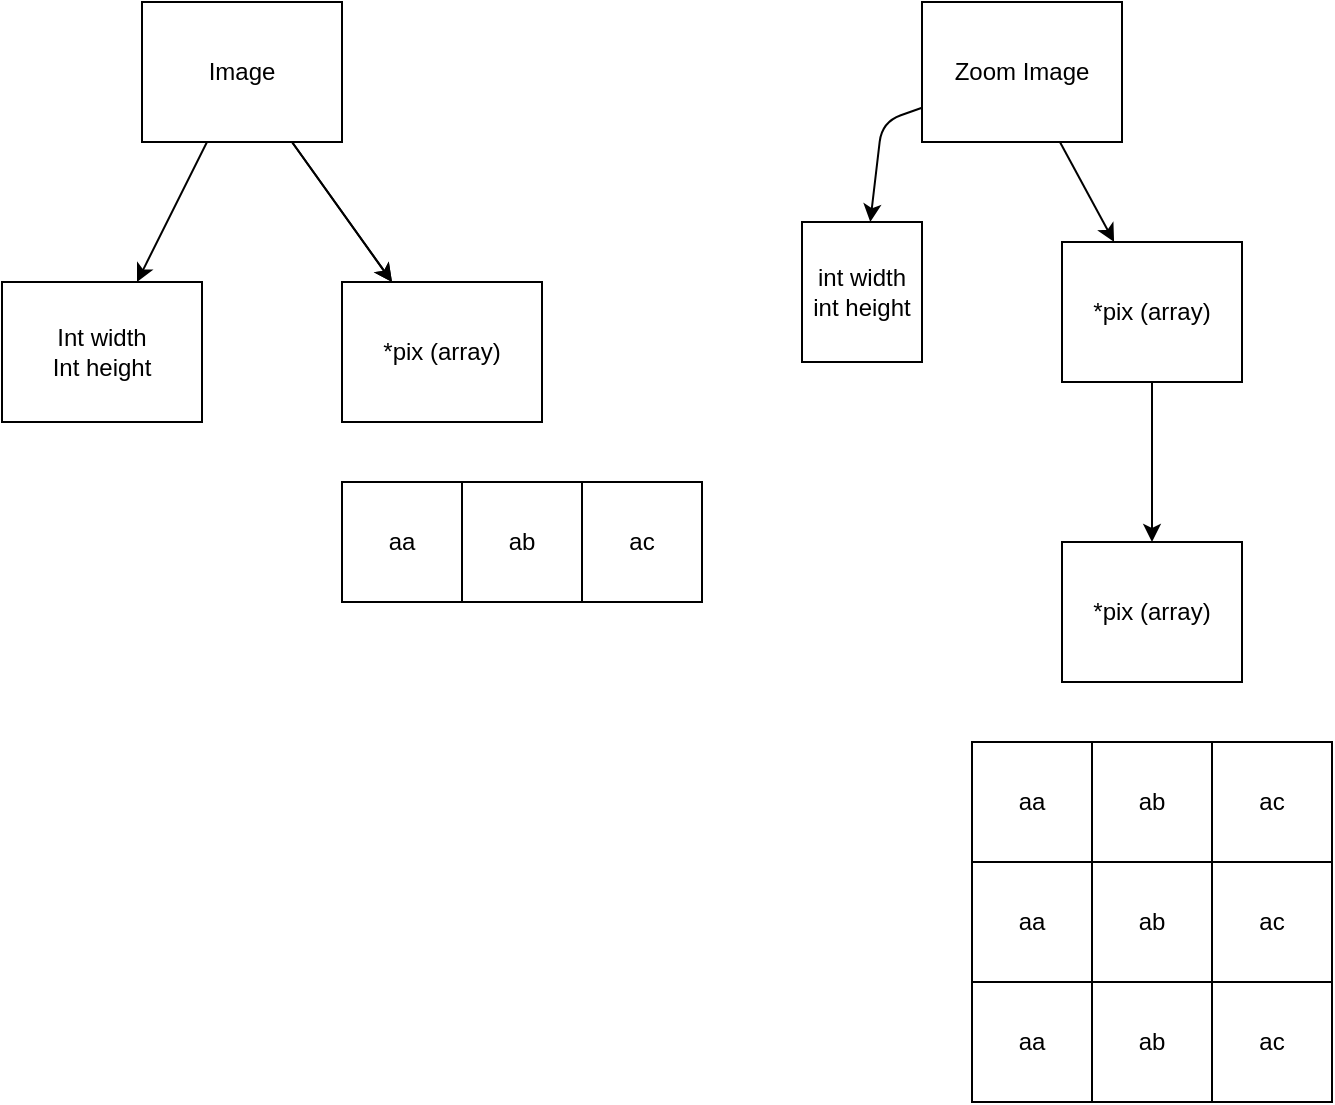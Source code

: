 <mxfile>
    <diagram id="r92mCZLqq8wqAsVTjPHo" name="Page-1">
        <mxGraphModel dx="929" dy="609" grid="1" gridSize="10" guides="1" tooltips="1" connect="1" arrows="1" fold="1" page="1" pageScale="1" pageWidth="827" pageHeight="1169" math="0" shadow="0">
            <root>
                <mxCell id="0"/>
                <mxCell id="1" parent="0"/>
                <mxCell id="5" value="" style="edgeStyle=none;html=1;" parent="1" source="2" target="4" edge="1">
                    <mxGeometry relative="1" as="geometry"/>
                </mxCell>
                <mxCell id="6" value="" style="edgeStyle=none;html=1;" parent="1" source="2" target="4" edge="1">
                    <mxGeometry relative="1" as="geometry"/>
                </mxCell>
                <mxCell id="8" value="" style="edgeStyle=none;html=1;" parent="1" source="2" target="7" edge="1">
                    <mxGeometry relative="1" as="geometry"/>
                </mxCell>
                <mxCell id="2" value="Image" style="rounded=0;whiteSpace=wrap;html=1;" parent="1" vertex="1">
                    <mxGeometry x="150" y="90" width="100" height="70" as="geometry"/>
                </mxCell>
                <mxCell id="16" value="" style="edgeStyle=none;html=1;" parent="1" source="3" target="15" edge="1">
                    <mxGeometry relative="1" as="geometry">
                        <Array as="points">
                            <mxPoint x="520" y="150"/>
                        </Array>
                    </mxGeometry>
                </mxCell>
                <mxCell id="18" value="" style="edgeStyle=none;html=1;" parent="1" source="3" target="17" edge="1">
                    <mxGeometry relative="1" as="geometry"/>
                </mxCell>
                <mxCell id="3" value="Zoom Image" style="rounded=0;whiteSpace=wrap;html=1;" parent="1" vertex="1">
                    <mxGeometry x="540" y="90" width="100" height="70" as="geometry"/>
                </mxCell>
                <mxCell id="4" value="*pix (array)" style="rounded=0;whiteSpace=wrap;html=1;" parent="1" vertex="1">
                    <mxGeometry x="250" y="230" width="100" height="70" as="geometry"/>
                </mxCell>
                <mxCell id="7" value="Int width&lt;br&gt;Int height" style="rounded=0;whiteSpace=wrap;html=1;" parent="1" vertex="1">
                    <mxGeometry x="80" y="230" width="100" height="70" as="geometry"/>
                </mxCell>
                <mxCell id="12" value="aa" style="rounded=0;whiteSpace=wrap;html=1;fillStyle=dashed;fillColor=default;gradientColor=none;gradientDirection=east;" parent="1" vertex="1">
                    <mxGeometry x="250" y="330" width="60" height="60" as="geometry"/>
                </mxCell>
                <mxCell id="13" value="ab" style="rounded=0;whiteSpace=wrap;html=1;fillStyle=dashed;fillColor=default;gradientColor=none;gradientDirection=east;" parent="1" vertex="1">
                    <mxGeometry x="310" y="330" width="60" height="60" as="geometry"/>
                </mxCell>
                <mxCell id="14" value="ac" style="rounded=0;whiteSpace=wrap;html=1;fillStyle=dashed;fillColor=default;gradientColor=none;gradientDirection=east;" parent="1" vertex="1">
                    <mxGeometry x="370" y="330" width="60" height="60" as="geometry"/>
                </mxCell>
                <mxCell id="15" value="int width int height" style="rounded=0;whiteSpace=wrap;html=1;" parent="1" vertex="1">
                    <mxGeometry x="480" y="200" width="60" height="70" as="geometry"/>
                </mxCell>
                <mxCell id="20" value="" style="edgeStyle=none;html=1;" parent="1" source="17" target="19" edge="1">
                    <mxGeometry relative="1" as="geometry"/>
                </mxCell>
                <mxCell id="17" value="*pix (array)" style="rounded=0;whiteSpace=wrap;html=1;" parent="1" vertex="1">
                    <mxGeometry x="610" y="210" width="90" height="70" as="geometry"/>
                </mxCell>
                <mxCell id="19" value="*pix (array)" style="rounded=0;whiteSpace=wrap;html=1;" parent="1" vertex="1">
                    <mxGeometry x="610" y="360" width="90" height="70" as="geometry"/>
                </mxCell>
                <mxCell id="21" value="aa" style="rounded=0;whiteSpace=wrap;html=1;fillStyle=dashed;fillColor=default;gradientColor=none;gradientDirection=east;" parent="1" vertex="1">
                    <mxGeometry x="565" y="460" width="60" height="60" as="geometry"/>
                </mxCell>
                <mxCell id="22" value="ab" style="rounded=0;whiteSpace=wrap;html=1;fillStyle=dashed;fillColor=default;gradientColor=none;gradientDirection=east;" parent="1" vertex="1">
                    <mxGeometry x="625" y="460" width="60" height="60" as="geometry"/>
                </mxCell>
                <mxCell id="23" value="ac" style="rounded=0;whiteSpace=wrap;html=1;fillStyle=dashed;fillColor=default;gradientColor=none;gradientDirection=east;" parent="1" vertex="1">
                    <mxGeometry x="685" y="460" width="60" height="60" as="geometry"/>
                </mxCell>
                <mxCell id="27" value="aa" style="rounded=0;whiteSpace=wrap;html=1;fillStyle=dashed;fillColor=default;gradientColor=none;gradientDirection=east;" parent="1" vertex="1">
                    <mxGeometry x="565" y="520" width="60" height="60" as="geometry"/>
                </mxCell>
                <mxCell id="28" value="ab" style="rounded=0;whiteSpace=wrap;html=1;fillStyle=dashed;fillColor=default;gradientColor=none;gradientDirection=east;" parent="1" vertex="1">
                    <mxGeometry x="625" y="520" width="60" height="60" as="geometry"/>
                </mxCell>
                <mxCell id="29" value="ac" style="rounded=0;whiteSpace=wrap;html=1;fillStyle=dashed;fillColor=default;gradientColor=none;gradientDirection=east;" parent="1" vertex="1">
                    <mxGeometry x="685" y="520" width="60" height="60" as="geometry"/>
                </mxCell>
                <mxCell id="30" value="aa" style="rounded=0;whiteSpace=wrap;html=1;fillStyle=dashed;fillColor=default;gradientColor=none;gradientDirection=east;" parent="1" vertex="1">
                    <mxGeometry x="565" y="580" width="60" height="60" as="geometry"/>
                </mxCell>
                <mxCell id="31" value="ab" style="rounded=0;whiteSpace=wrap;html=1;fillStyle=dashed;fillColor=default;gradientColor=none;gradientDirection=east;" parent="1" vertex="1">
                    <mxGeometry x="625" y="580" width="60" height="60" as="geometry"/>
                </mxCell>
                <mxCell id="32" value="ac" style="rounded=0;whiteSpace=wrap;html=1;fillStyle=dashed;fillColor=default;gradientColor=none;gradientDirection=east;" parent="1" vertex="1">
                    <mxGeometry x="685" y="580" width="60" height="60" as="geometry"/>
                </mxCell>
            </root>
        </mxGraphModel>
    </diagram>
</mxfile>
